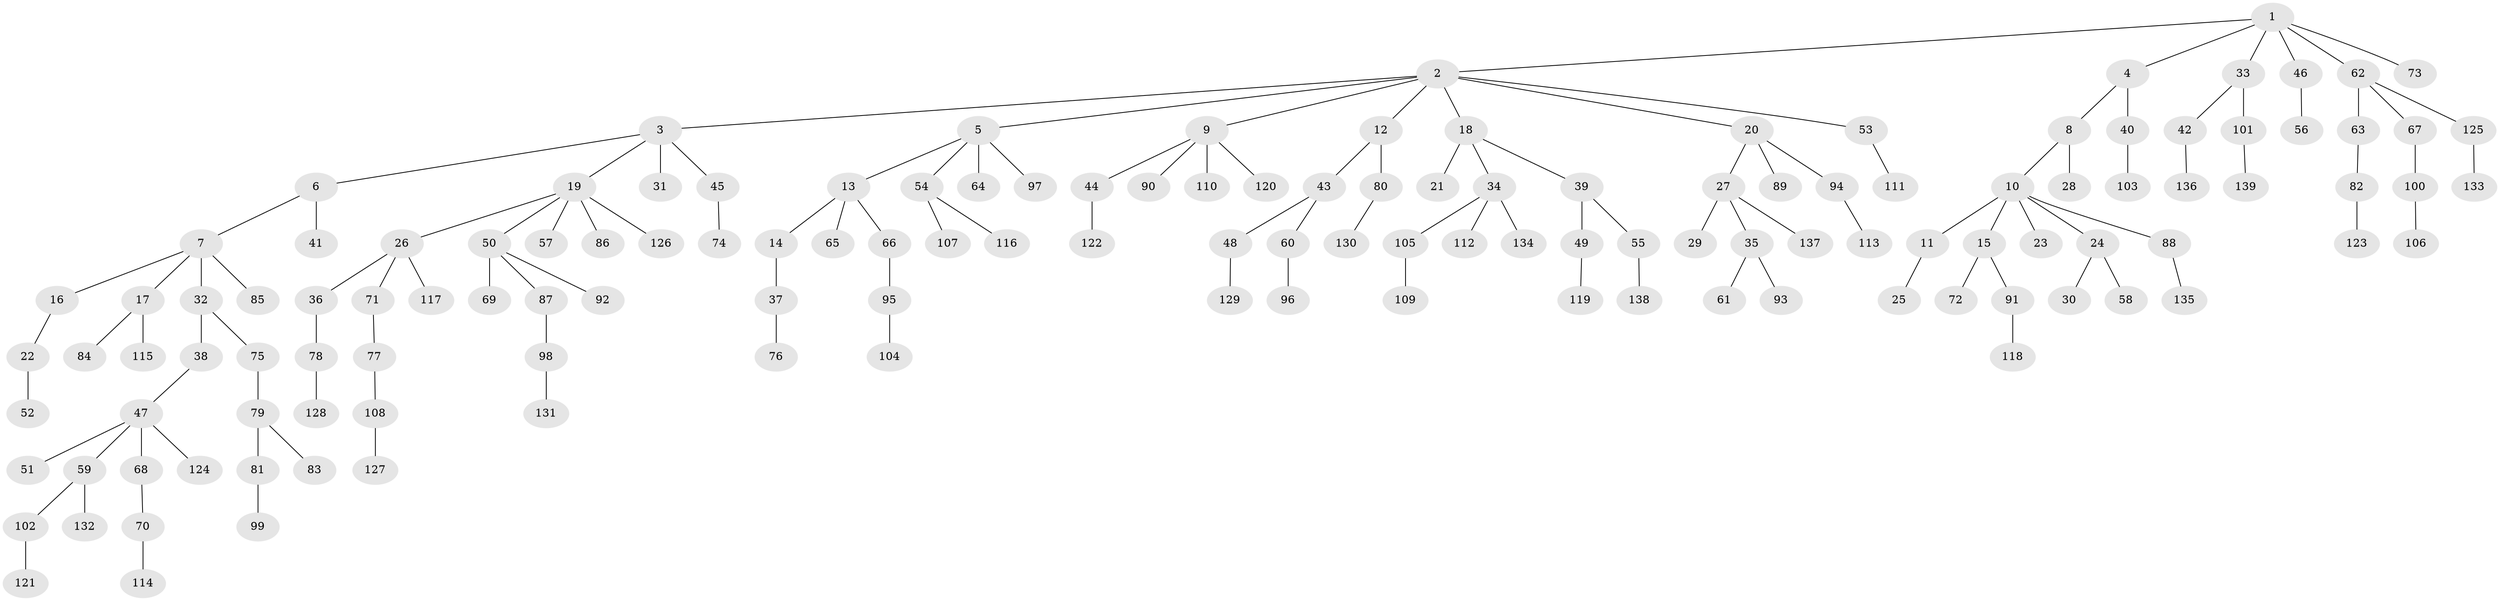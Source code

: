 // coarse degree distribution, {4: 0.10714285714285714, 2: 0.16071428571428573, 1: 0.5535714285714286, 3: 0.14285714285714285, 6: 0.017857142857142856, 7: 0.017857142857142856}
// Generated by graph-tools (version 1.1) at 2025/37/03/04/25 23:37:18]
// undirected, 139 vertices, 138 edges
graph export_dot {
  node [color=gray90,style=filled];
  1;
  2;
  3;
  4;
  5;
  6;
  7;
  8;
  9;
  10;
  11;
  12;
  13;
  14;
  15;
  16;
  17;
  18;
  19;
  20;
  21;
  22;
  23;
  24;
  25;
  26;
  27;
  28;
  29;
  30;
  31;
  32;
  33;
  34;
  35;
  36;
  37;
  38;
  39;
  40;
  41;
  42;
  43;
  44;
  45;
  46;
  47;
  48;
  49;
  50;
  51;
  52;
  53;
  54;
  55;
  56;
  57;
  58;
  59;
  60;
  61;
  62;
  63;
  64;
  65;
  66;
  67;
  68;
  69;
  70;
  71;
  72;
  73;
  74;
  75;
  76;
  77;
  78;
  79;
  80;
  81;
  82;
  83;
  84;
  85;
  86;
  87;
  88;
  89;
  90;
  91;
  92;
  93;
  94;
  95;
  96;
  97;
  98;
  99;
  100;
  101;
  102;
  103;
  104;
  105;
  106;
  107;
  108;
  109;
  110;
  111;
  112;
  113;
  114;
  115;
  116;
  117;
  118;
  119;
  120;
  121;
  122;
  123;
  124;
  125;
  126;
  127;
  128;
  129;
  130;
  131;
  132;
  133;
  134;
  135;
  136;
  137;
  138;
  139;
  1 -- 2;
  1 -- 4;
  1 -- 33;
  1 -- 46;
  1 -- 62;
  1 -- 73;
  2 -- 3;
  2 -- 5;
  2 -- 9;
  2 -- 12;
  2 -- 18;
  2 -- 20;
  2 -- 53;
  3 -- 6;
  3 -- 19;
  3 -- 31;
  3 -- 45;
  4 -- 8;
  4 -- 40;
  5 -- 13;
  5 -- 54;
  5 -- 64;
  5 -- 97;
  6 -- 7;
  6 -- 41;
  7 -- 16;
  7 -- 17;
  7 -- 32;
  7 -- 85;
  8 -- 10;
  8 -- 28;
  9 -- 44;
  9 -- 90;
  9 -- 110;
  9 -- 120;
  10 -- 11;
  10 -- 15;
  10 -- 23;
  10 -- 24;
  10 -- 88;
  11 -- 25;
  12 -- 43;
  12 -- 80;
  13 -- 14;
  13 -- 65;
  13 -- 66;
  14 -- 37;
  15 -- 72;
  15 -- 91;
  16 -- 22;
  17 -- 84;
  17 -- 115;
  18 -- 21;
  18 -- 34;
  18 -- 39;
  19 -- 26;
  19 -- 50;
  19 -- 57;
  19 -- 86;
  19 -- 126;
  20 -- 27;
  20 -- 89;
  20 -- 94;
  22 -- 52;
  24 -- 30;
  24 -- 58;
  26 -- 36;
  26 -- 71;
  26 -- 117;
  27 -- 29;
  27 -- 35;
  27 -- 137;
  32 -- 38;
  32 -- 75;
  33 -- 42;
  33 -- 101;
  34 -- 105;
  34 -- 112;
  34 -- 134;
  35 -- 61;
  35 -- 93;
  36 -- 78;
  37 -- 76;
  38 -- 47;
  39 -- 49;
  39 -- 55;
  40 -- 103;
  42 -- 136;
  43 -- 48;
  43 -- 60;
  44 -- 122;
  45 -- 74;
  46 -- 56;
  47 -- 51;
  47 -- 59;
  47 -- 68;
  47 -- 124;
  48 -- 129;
  49 -- 119;
  50 -- 69;
  50 -- 87;
  50 -- 92;
  53 -- 111;
  54 -- 107;
  54 -- 116;
  55 -- 138;
  59 -- 102;
  59 -- 132;
  60 -- 96;
  62 -- 63;
  62 -- 67;
  62 -- 125;
  63 -- 82;
  66 -- 95;
  67 -- 100;
  68 -- 70;
  70 -- 114;
  71 -- 77;
  75 -- 79;
  77 -- 108;
  78 -- 128;
  79 -- 81;
  79 -- 83;
  80 -- 130;
  81 -- 99;
  82 -- 123;
  87 -- 98;
  88 -- 135;
  91 -- 118;
  94 -- 113;
  95 -- 104;
  98 -- 131;
  100 -- 106;
  101 -- 139;
  102 -- 121;
  105 -- 109;
  108 -- 127;
  125 -- 133;
}
